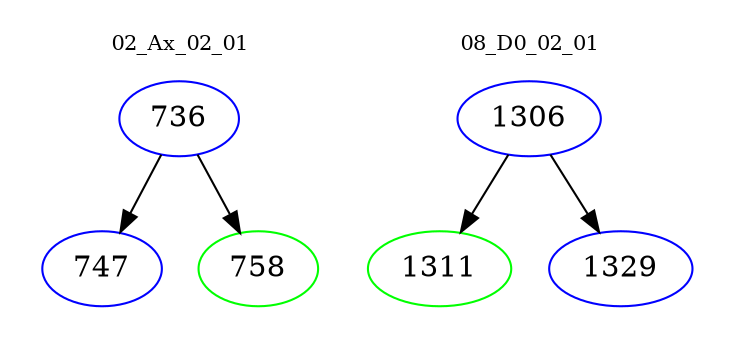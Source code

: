digraph{
subgraph cluster_0 {
color = white
label = "02_Ax_02_01";
fontsize=10;
T0_736 [label="736", color="blue"]
T0_736 -> T0_747 [color="black"]
T0_747 [label="747", color="blue"]
T0_736 -> T0_758 [color="black"]
T0_758 [label="758", color="green"]
}
subgraph cluster_1 {
color = white
label = "08_D0_02_01";
fontsize=10;
T1_1306 [label="1306", color="blue"]
T1_1306 -> T1_1311 [color="black"]
T1_1311 [label="1311", color="green"]
T1_1306 -> T1_1329 [color="black"]
T1_1329 [label="1329", color="blue"]
}
}
